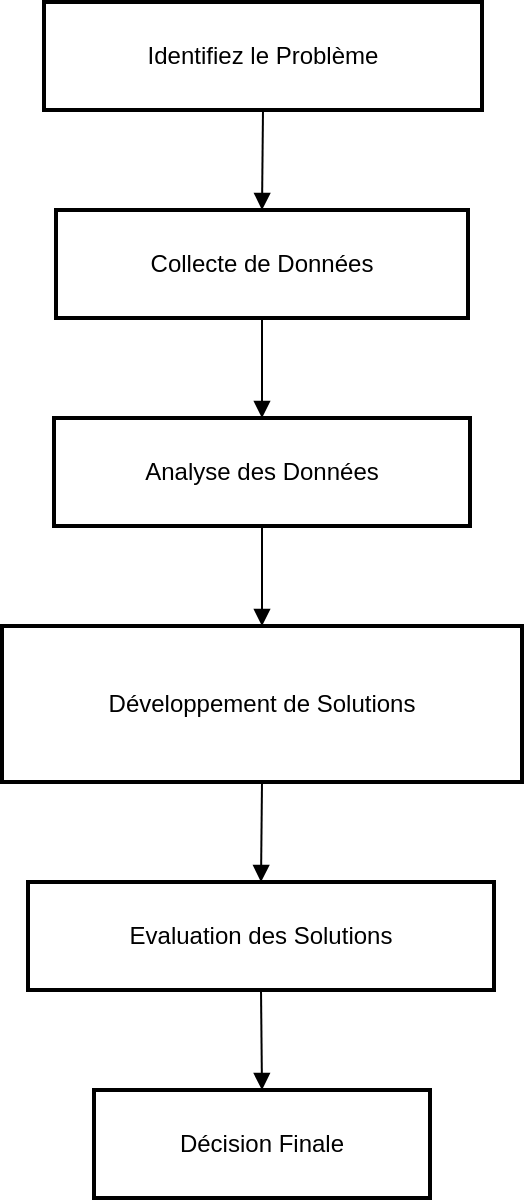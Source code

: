 <mxfile version="26.0.13">
  <diagram name="Page-1" id="Dvr_rj-UOgAjO7LNRneH">
    <mxGraphModel>
      <root>
        <mxCell id="0" />
        <mxCell id="1" parent="0" />
        <mxCell id="2" value="Identifiez le Problème" style="whiteSpace=wrap;strokeWidth=2;" vertex="1" parent="1">
          <mxGeometry x="29" y="8" width="219" height="54" as="geometry" />
        </mxCell>
        <mxCell id="3" value="Collecte de Données" style="whiteSpace=wrap;strokeWidth=2;" vertex="1" parent="1">
          <mxGeometry x="35" y="112" width="206" height="54" as="geometry" />
        </mxCell>
        <mxCell id="4" value="Analyse des Données" style="whiteSpace=wrap;strokeWidth=2;" vertex="1" parent="1">
          <mxGeometry x="34" y="216" width="208" height="54" as="geometry" />
        </mxCell>
        <mxCell id="5" value="Développement de Solutions" style="whiteSpace=wrap;strokeWidth=2;" vertex="1" parent="1">
          <mxGeometry x="8" y="320" width="260" height="78" as="geometry" />
        </mxCell>
        <mxCell id="6" value="Evaluation des Solutions" style="whiteSpace=wrap;strokeWidth=2;" vertex="1" parent="1">
          <mxGeometry x="21" y="448" width="233" height="54" as="geometry" />
        </mxCell>
        <mxCell id="7" value="Décision Finale" style="whiteSpace=wrap;strokeWidth=2;" vertex="1" parent="1">
          <mxGeometry x="54" y="552" width="168" height="54" as="geometry" />
        </mxCell>
        <mxCell id="8" value="" style="curved=1;startArrow=none;endArrow=block;exitX=0.5;exitY=1;entryX=0.5;entryY=0;" edge="1" parent="1" source="2" target="3">
          <mxGeometry relative="1" as="geometry">
            <Array as="points" />
          </mxGeometry>
        </mxCell>
        <mxCell id="9" value="" style="curved=1;startArrow=none;endArrow=block;exitX=0.5;exitY=1;entryX=0.5;entryY=0;" edge="1" parent="1" source="3" target="4">
          <mxGeometry relative="1" as="geometry">
            <Array as="points" />
          </mxGeometry>
        </mxCell>
        <mxCell id="10" value="" style="curved=1;startArrow=none;endArrow=block;exitX=0.5;exitY=1;entryX=0.5;entryY=0;" edge="1" parent="1" source="4" target="5">
          <mxGeometry relative="1" as="geometry">
            <Array as="points" />
          </mxGeometry>
        </mxCell>
        <mxCell id="11" value="" style="curved=1;startArrow=none;endArrow=block;exitX=0.5;exitY=1;entryX=0.5;entryY=0;" edge="1" parent="1" source="5" target="6">
          <mxGeometry relative="1" as="geometry">
            <Array as="points" />
          </mxGeometry>
        </mxCell>
        <mxCell id="12" value="" style="curved=1;startArrow=none;endArrow=block;exitX=0.5;exitY=1;entryX=0.5;entryY=0;" edge="1" parent="1" source="6" target="7">
          <mxGeometry relative="1" as="geometry">
            <Array as="points" />
          </mxGeometry>
        </mxCell>
      </root>
    </mxGraphModel>
  </diagram>
</mxfile>
